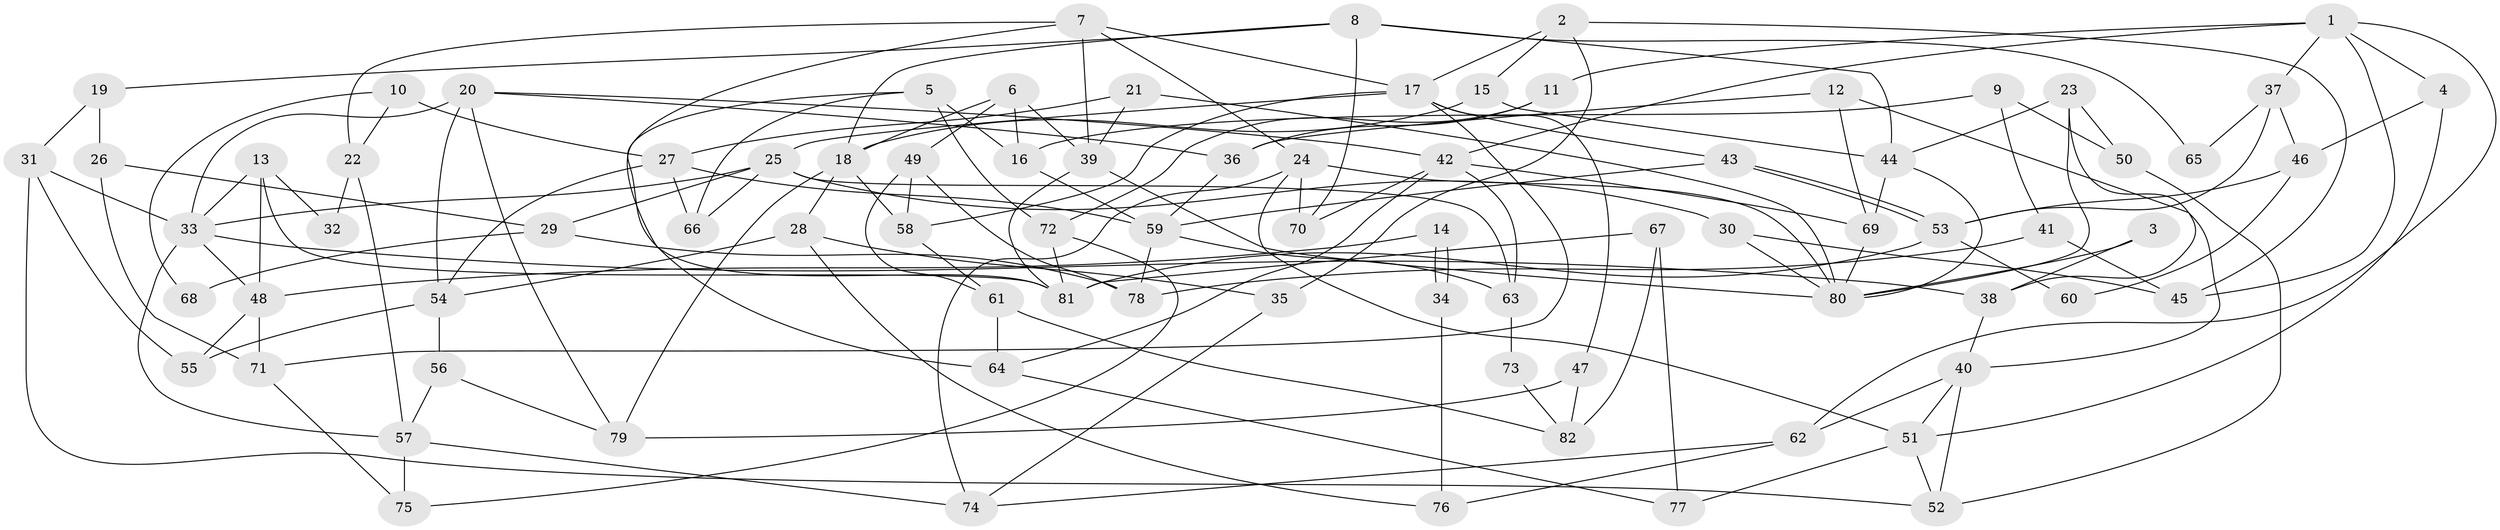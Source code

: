 // Generated by graph-tools (version 1.1) at 2025/50/03/09/25 03:50:03]
// undirected, 82 vertices, 164 edges
graph export_dot {
graph [start="1"]
  node [color=gray90,style=filled];
  1;
  2;
  3;
  4;
  5;
  6;
  7;
  8;
  9;
  10;
  11;
  12;
  13;
  14;
  15;
  16;
  17;
  18;
  19;
  20;
  21;
  22;
  23;
  24;
  25;
  26;
  27;
  28;
  29;
  30;
  31;
  32;
  33;
  34;
  35;
  36;
  37;
  38;
  39;
  40;
  41;
  42;
  43;
  44;
  45;
  46;
  47;
  48;
  49;
  50;
  51;
  52;
  53;
  54;
  55;
  56;
  57;
  58;
  59;
  60;
  61;
  62;
  63;
  64;
  65;
  66;
  67;
  68;
  69;
  70;
  71;
  72;
  73;
  74;
  75;
  76;
  77;
  78;
  79;
  80;
  81;
  82;
  1 -- 45;
  1 -- 37;
  1 -- 4;
  1 -- 11;
  1 -- 42;
  1 -- 62;
  2 -- 35;
  2 -- 45;
  2 -- 15;
  2 -- 17;
  3 -- 38;
  3 -- 80;
  4 -- 51;
  4 -- 46;
  5 -- 66;
  5 -- 16;
  5 -- 64;
  5 -- 72;
  6 -- 18;
  6 -- 39;
  6 -- 16;
  6 -- 49;
  7 -- 17;
  7 -- 81;
  7 -- 22;
  7 -- 24;
  7 -- 39;
  8 -- 44;
  8 -- 18;
  8 -- 19;
  8 -- 65;
  8 -- 70;
  9 -- 16;
  9 -- 50;
  9 -- 41;
  10 -- 27;
  10 -- 22;
  10 -- 68;
  11 -- 36;
  11 -- 72;
  12 -- 69;
  12 -- 40;
  12 -- 36;
  13 -- 33;
  13 -- 81;
  13 -- 32;
  13 -- 48;
  14 -- 48;
  14 -- 34;
  14 -- 34;
  15 -- 44;
  15 -- 18;
  16 -- 59;
  17 -- 58;
  17 -- 25;
  17 -- 43;
  17 -- 47;
  17 -- 71;
  18 -- 58;
  18 -- 28;
  18 -- 79;
  19 -- 31;
  19 -- 26;
  20 -- 36;
  20 -- 33;
  20 -- 42;
  20 -- 54;
  20 -- 79;
  21 -- 39;
  21 -- 80;
  21 -- 27;
  22 -- 57;
  22 -- 32;
  23 -- 44;
  23 -- 38;
  23 -- 50;
  23 -- 80;
  24 -- 70;
  24 -- 51;
  24 -- 74;
  24 -- 80;
  25 -- 63;
  25 -- 29;
  25 -- 30;
  25 -- 33;
  25 -- 66;
  26 -- 71;
  26 -- 29;
  27 -- 54;
  27 -- 59;
  27 -- 66;
  28 -- 54;
  28 -- 35;
  28 -- 76;
  29 -- 68;
  29 -- 78;
  30 -- 80;
  30 -- 45;
  31 -- 33;
  31 -- 52;
  31 -- 55;
  33 -- 48;
  33 -- 38;
  33 -- 57;
  34 -- 76;
  35 -- 74;
  36 -- 59;
  37 -- 46;
  37 -- 53;
  37 -- 65;
  38 -- 40;
  39 -- 80;
  39 -- 81;
  40 -- 62;
  40 -- 51;
  40 -- 52;
  41 -- 78;
  41 -- 45;
  42 -- 63;
  42 -- 64;
  42 -- 69;
  42 -- 70;
  43 -- 53;
  43 -- 53;
  43 -- 59;
  44 -- 80;
  44 -- 69;
  46 -- 53;
  46 -- 60;
  47 -- 79;
  47 -- 82;
  48 -- 55;
  48 -- 71;
  49 -- 78;
  49 -- 58;
  49 -- 61;
  50 -- 52;
  51 -- 77;
  51 -- 52;
  53 -- 81;
  53 -- 60;
  54 -- 56;
  54 -- 55;
  56 -- 57;
  56 -- 79;
  57 -- 75;
  57 -- 74;
  58 -- 61;
  59 -- 63;
  59 -- 78;
  61 -- 64;
  61 -- 82;
  62 -- 74;
  62 -- 76;
  63 -- 73;
  64 -- 77;
  67 -- 82;
  67 -- 81;
  67 -- 77;
  69 -- 80;
  71 -- 75;
  72 -- 75;
  72 -- 81;
  73 -- 82;
}
